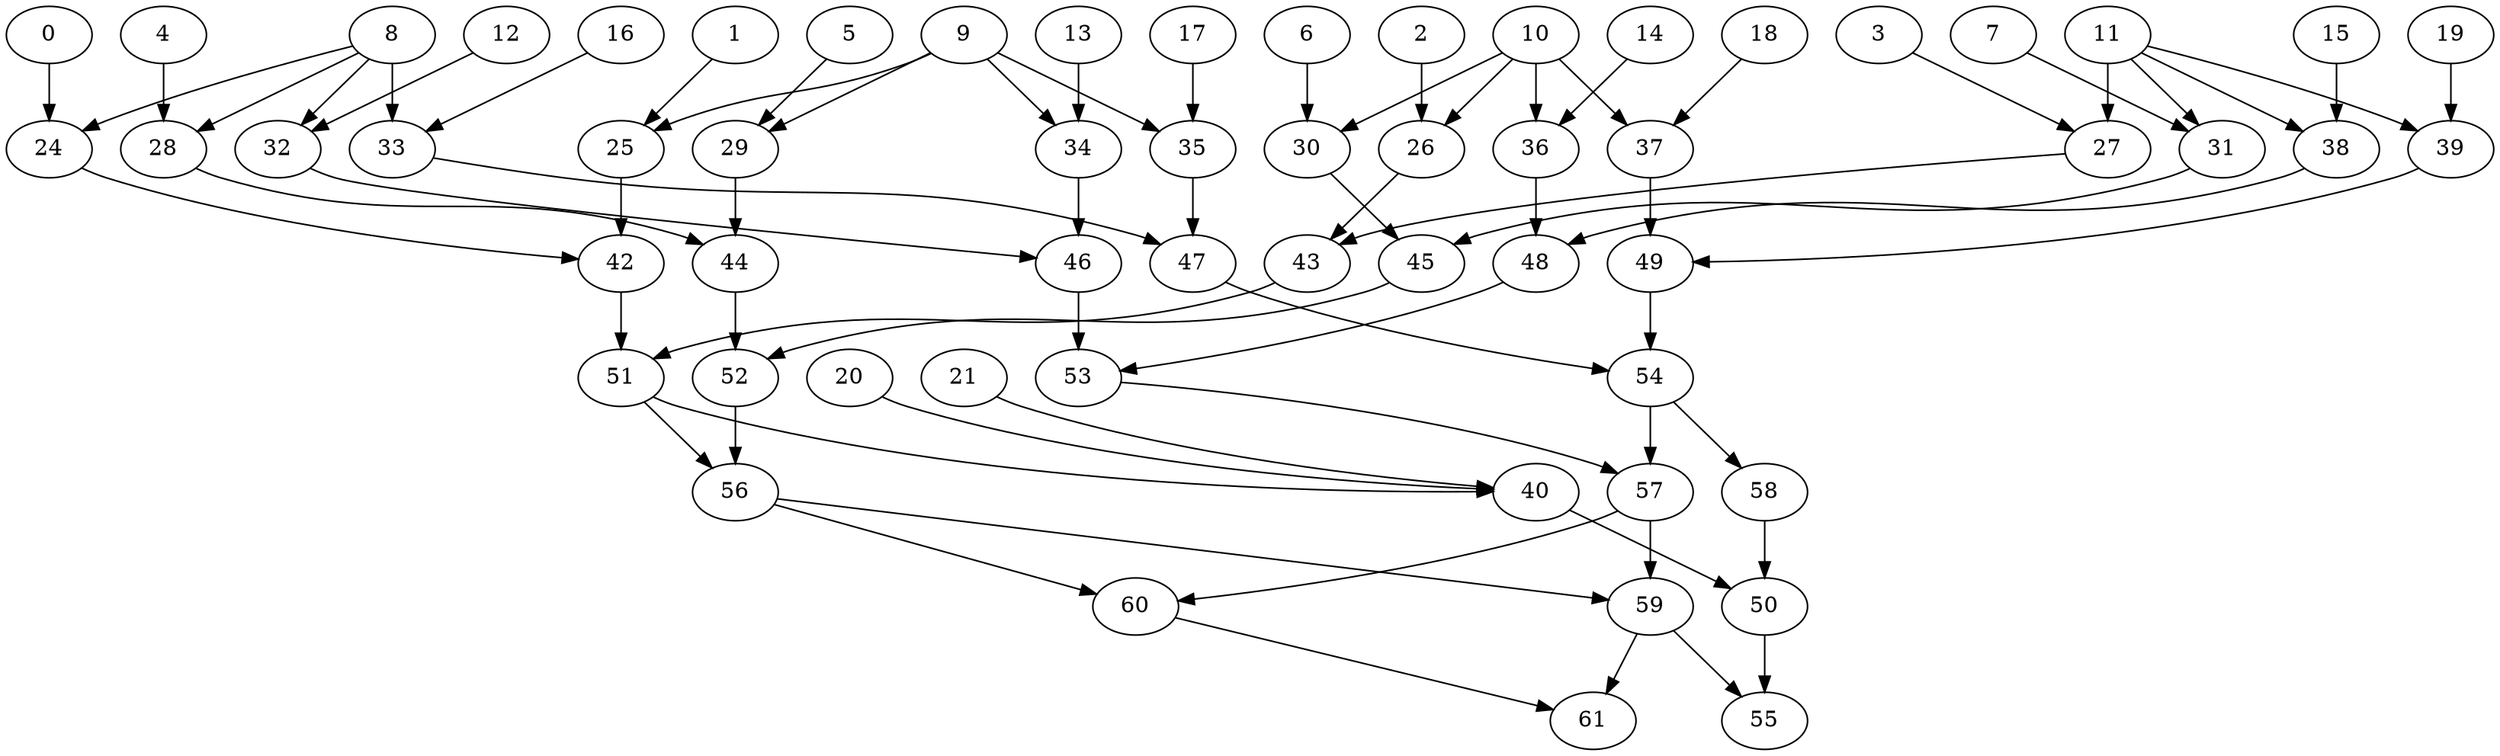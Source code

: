 digraph G {
    0;
    24;
    42;
    1;
    25;
    2;
    26;
    43;
    3;
    27;
    4;
    28;
    44;
    5;
    29;
    6;
    30;
    45;
    7;
    31;
    8;
    32;
    33;
    46;
    47;
    9;
    34;
    35;
    10;
    36;
    37;
    48;
    49;
    11;
    38;
    39;
    12;
    13;
    14;
    15;
    16;
    17;
    18;
    19;
    20;
    40;
    50;
    21;
    51;
    52;
    53;
    54;
    55;
    56;
    57;
    58;
    59;
    60;
    61;
    0 -> 24 [weight=0];
    24 -> 42 [weight=0];
    42 -> 51 [weight=8];
    1 -> 25 [weight=0];
    25 -> 42 [weight=0];
    2 -> 26 [weight=0];
    26 -> 43 [weight=0];
    43 -> 51 [weight=5];
    3 -> 27 [weight=0];
    27 -> 43 [weight=0];
    4 -> 28 [weight=3];
    28 -> 44 [weight=0];
    44 -> 52 [weight=2];
    5 -> 29 [weight=0];
    29 -> 44 [weight=5];
    6 -> 30 [weight=1];
    30 -> 45 [weight=0];
    45 -> 52 [weight=1];
    7 -> 31 [weight=0];
    31 -> 45 [weight=1];
    8 -> 24 [weight=0];
    8 -> 28 [weight=0];
    8 -> 32 [weight=0];
    8 -> 33 [weight=5];
    32 -> 46 [weight=1];
    33 -> 47 [weight=0];
    46 -> 53 [weight=9];
    47 -> 54 [weight=2];
    9 -> 25 [weight=1];
    9 -> 29 [weight=0];
    9 -> 34 [weight=2];
    9 -> 35 [weight=0];
    34 -> 46 [weight=4];
    35 -> 47 [weight=0];
    10 -> 26 [weight=0];
    10 -> 30 [weight=2];
    10 -> 36 [weight=0];
    10 -> 37 [weight=1];
    36 -> 48 [weight=3];
    37 -> 49 [weight=0];
    48 -> 53 [weight=0];
    49 -> 54 [weight=5];
    11 -> 27 [weight=3];
    11 -> 31 [weight=0];
    11 -> 38 [weight=0];
    11 -> 39 [weight=0];
    38 -> 48 [weight=0];
    39 -> 49 [weight=0];
    12 -> 32 [weight=0];
    13 -> 34 [weight=0];
    14 -> 36 [weight=0];
    15 -> 38 [weight=3];
    16 -> 33 [weight=0];
    17 -> 35 [weight=0];
    18 -> 37 [weight=0];
    19 -> 39 [weight=0];
    20 -> 40 [weight=0];
    40 -> 50 [weight=1];
    50 -> 55 [weight=3];
    21 -> 40 [weight=0];
    51 -> 40 [weight=0];
    51 -> 56 [weight=0];
    52 -> 56 [weight=2];
    53 -> 57 [weight=0];
    54 -> 57 [weight=3];
    54 -> 58 [weight=0];
    56 -> 59 [weight=0];
    56 -> 60 [weight=0];
    57 -> 59 [weight=2];
    57 -> 60 [weight=0];
    58 -> 50 [weight=0];
    59 -> 55 [weight=0];
    59 -> 61 [weight=0];
    60 -> 61 [weight=0];
}
